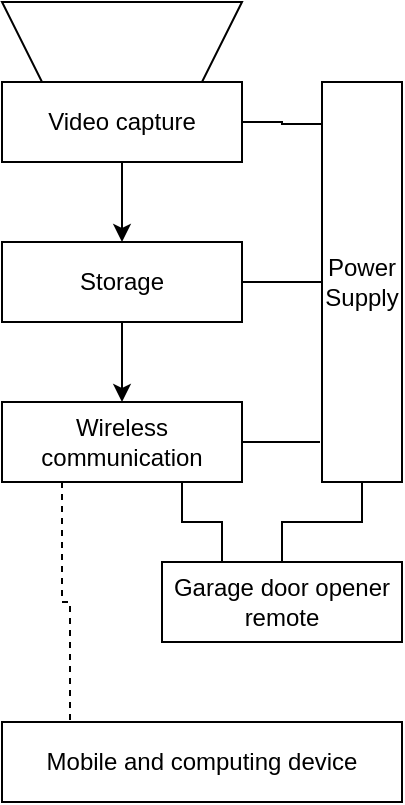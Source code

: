 <mxfile version="14.6.11" type="device"><diagram id="nvFhDKbex0noTgc456Xu" name="Page-1"><mxGraphModel dx="1189" dy="1152" grid="1" gridSize="10" guides="1" tooltips="1" connect="1" arrows="1" fold="1" page="1" pageScale="1" pageWidth="850" pageHeight="1100" math="0" shadow="0"><root><mxCell id="0"/><mxCell id="1" parent="0"/><mxCell id="i1r34ZqZTdmB8mfJQpgf-6" style="edgeStyle=orthogonalEdgeStyle;rounded=0;orthogonalLoop=1;jettySize=auto;html=1;exitX=0.5;exitY=1;exitDx=0;exitDy=0;entryX=0.5;entryY=0;entryDx=0;entryDy=0;" edge="1" parent="1" source="i1r34ZqZTdmB8mfJQpgf-2" target="i1r34ZqZTdmB8mfJQpgf-3"><mxGeometry relative="1" as="geometry"/></mxCell><mxCell id="i1r34ZqZTdmB8mfJQpgf-9" style="edgeStyle=orthogonalEdgeStyle;rounded=0;orthogonalLoop=1;jettySize=auto;html=1;exitX=1;exitY=0.5;exitDx=0;exitDy=0;entryX=0;entryY=0.105;entryDx=0;entryDy=0;entryPerimeter=0;endArrow=none;endFill=0;" edge="1" parent="1" source="i1r34ZqZTdmB8mfJQpgf-2" target="i1r34ZqZTdmB8mfJQpgf-8"><mxGeometry relative="1" as="geometry"/></mxCell><mxCell id="i1r34ZqZTdmB8mfJQpgf-2" value="Video capture" style="rounded=0;whiteSpace=wrap;html=1;" vertex="1" parent="1"><mxGeometry x="160" y="160" width="120" height="40" as="geometry"/></mxCell><mxCell id="i1r34ZqZTdmB8mfJQpgf-7" style="edgeStyle=orthogonalEdgeStyle;rounded=0;orthogonalLoop=1;jettySize=auto;html=1;exitX=0.5;exitY=1;exitDx=0;exitDy=0;entryX=0.5;entryY=0;entryDx=0;entryDy=0;" edge="1" parent="1" source="i1r34ZqZTdmB8mfJQpgf-3" target="i1r34ZqZTdmB8mfJQpgf-4"><mxGeometry relative="1" as="geometry"/></mxCell><mxCell id="i1r34ZqZTdmB8mfJQpgf-10" style="edgeStyle=orthogonalEdgeStyle;rounded=0;orthogonalLoop=1;jettySize=auto;html=1;exitX=1;exitY=0.5;exitDx=0;exitDy=0;endArrow=none;endFill=0;" edge="1" parent="1" source="i1r34ZqZTdmB8mfJQpgf-3" target="i1r34ZqZTdmB8mfJQpgf-8"><mxGeometry relative="1" as="geometry"/></mxCell><mxCell id="i1r34ZqZTdmB8mfJQpgf-3" value="Storage" style="rounded=0;whiteSpace=wrap;html=1;" vertex="1" parent="1"><mxGeometry x="160" y="240" width="120" height="40" as="geometry"/></mxCell><mxCell id="i1r34ZqZTdmB8mfJQpgf-11" style="edgeStyle=orthogonalEdgeStyle;rounded=0;orthogonalLoop=1;jettySize=auto;html=1;exitX=1;exitY=0.5;exitDx=0;exitDy=0;entryX=-0.025;entryY=0.9;entryDx=0;entryDy=0;entryPerimeter=0;endArrow=none;endFill=0;" edge="1" parent="1" source="i1r34ZqZTdmB8mfJQpgf-4" target="i1r34ZqZTdmB8mfJQpgf-8"><mxGeometry relative="1" as="geometry"/></mxCell><mxCell id="i1r34ZqZTdmB8mfJQpgf-13" style="edgeStyle=orthogonalEdgeStyle;rounded=0;orthogonalLoop=1;jettySize=auto;html=1;exitX=0.75;exitY=1;exitDx=0;exitDy=0;entryX=0.25;entryY=0;entryDx=0;entryDy=0;endArrow=none;endFill=0;" edge="1" parent="1" source="i1r34ZqZTdmB8mfJQpgf-4" target="i1r34ZqZTdmB8mfJQpgf-12"><mxGeometry relative="1" as="geometry"/></mxCell><mxCell id="i1r34ZqZTdmB8mfJQpgf-16" style="edgeStyle=orthogonalEdgeStyle;rounded=0;orthogonalLoop=1;jettySize=auto;html=1;exitX=0.25;exitY=1;exitDx=0;exitDy=0;entryX=0.17;entryY=0.033;entryDx=0;entryDy=0;entryPerimeter=0;endArrow=none;endFill=0;dashed=1;" edge="1" parent="1" source="i1r34ZqZTdmB8mfJQpgf-4" target="i1r34ZqZTdmB8mfJQpgf-15"><mxGeometry relative="1" as="geometry"/></mxCell><mxCell id="i1r34ZqZTdmB8mfJQpgf-4" value="Wireless communication" style="rounded=0;whiteSpace=wrap;html=1;" vertex="1" parent="1"><mxGeometry x="160" y="320" width="120" height="40" as="geometry"/></mxCell><mxCell id="i1r34ZqZTdmB8mfJQpgf-5" value="" style="shape=trapezoid;perimeter=trapezoidPerimeter;whiteSpace=wrap;html=1;fixedSize=1;rotation=-180;" vertex="1" parent="1"><mxGeometry x="160" y="120" width="120" height="40" as="geometry"/></mxCell><mxCell id="i1r34ZqZTdmB8mfJQpgf-14" value="" style="edgeStyle=orthogonalEdgeStyle;rounded=0;orthogonalLoop=1;jettySize=auto;html=1;endArrow=none;endFill=0;" edge="1" parent="1" source="i1r34ZqZTdmB8mfJQpgf-8" target="i1r34ZqZTdmB8mfJQpgf-12"><mxGeometry relative="1" as="geometry"/></mxCell><mxCell id="i1r34ZqZTdmB8mfJQpgf-8" value="Power Supply" style="rounded=0;whiteSpace=wrap;html=1;" vertex="1" parent="1"><mxGeometry x="320" y="160" width="40" height="200" as="geometry"/></mxCell><mxCell id="i1r34ZqZTdmB8mfJQpgf-12" value="Garage door opener remote" style="rounded=0;whiteSpace=wrap;html=1;" vertex="1" parent="1"><mxGeometry x="240" y="400" width="120" height="40" as="geometry"/></mxCell><mxCell id="i1r34ZqZTdmB8mfJQpgf-15" value="Mobile and computing device" style="rounded=0;whiteSpace=wrap;html=1;" vertex="1" parent="1"><mxGeometry x="160" y="480" width="200" height="40" as="geometry"/></mxCell></root></mxGraphModel></diagram></mxfile>